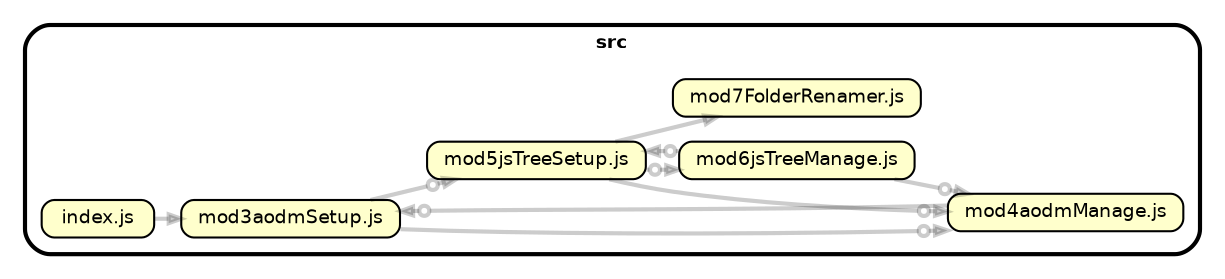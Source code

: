strict digraph "dependency-cruiser output"{
    rankdir="LR" splines="true" overlap="false" nodesep="0.16" ranksep="0.18" fontname="Helvetica-bold" fontsize="9" style="rounded,bold,filled" fillcolor="#ffffff" compound="true"
    node [shape="box" style="rounded, filled" height="0.2" color="black" fillcolor="#ffffcc" fontcolor="black" fontname="Helvetica" fontsize="9"]
    edge [arrowhead="normal" arrowsize="0.6" penwidth="2.0" color="#00000033" fontname="Helvetica" fontsize="9"]

    subgraph "cluster_src" {label="src" "src/index.js" [label=<index.js> tooltip="index.js" URL="src/index.js" ] }
    "src/index.js" -> "src/mod3aodmSetup.js"
    subgraph "cluster_src" {label="src" "src/mod3aodmSetup.js" [label=<mod3aodmSetup.js> tooltip="mod3aodmSetup.js" URL="src/mod3aodmSetup.js" ] }
    "src/mod3aodmSetup.js" -> "src/mod4aodmManage.js" [arrowhead="normalnoneodot"]
    "src/mod3aodmSetup.js" -> "src/mod5jsTreeSetup.js" [arrowhead="normalnoneodot"]
    subgraph "cluster_src" {label="src" "src/mod4aodmManage.js" [label=<mod4aodmManage.js> tooltip="mod4aodmManage.js" URL="src/mod4aodmManage.js" ] }
    "src/mod4aodmManage.js" -> "src/mod3aodmSetup.js" [arrowhead="normalnoneodot"]
    subgraph "cluster_src" {label="src" "src/mod5jsTreeSetup.js" [label=<mod5jsTreeSetup.js> tooltip="mod5jsTreeSetup.js" URL="src/mod5jsTreeSetup.js" ] }
    "src/mod5jsTreeSetup.js" -> "src/mod4aodmManage.js" [arrowhead="normalnoneodot"]
    "src/mod5jsTreeSetup.js" -> "src/mod6jsTreeManage.js" [arrowhead="normalnoneodot"]
    "src/mod5jsTreeSetup.js" -> "src/mod7FolderRenamer.js"
    subgraph "cluster_src" {label="src" "src/mod6jsTreeManage.js" [label=<mod6jsTreeManage.js> tooltip="mod6jsTreeManage.js" URL="src/mod6jsTreeManage.js" ] }
    "src/mod6jsTreeManage.js" -> "src/mod4aodmManage.js" [arrowhead="normalnoneodot"]
    "src/mod6jsTreeManage.js" -> "src/mod5jsTreeSetup.js" [arrowhead="normalnoneodot"]
    subgraph "cluster_src" {label="src" "src/mod7FolderRenamer.js" [label=<mod7FolderRenamer.js> tooltip="mod7FolderRenamer.js" URL="src/mod7FolderRenamer.js" ] }
}
